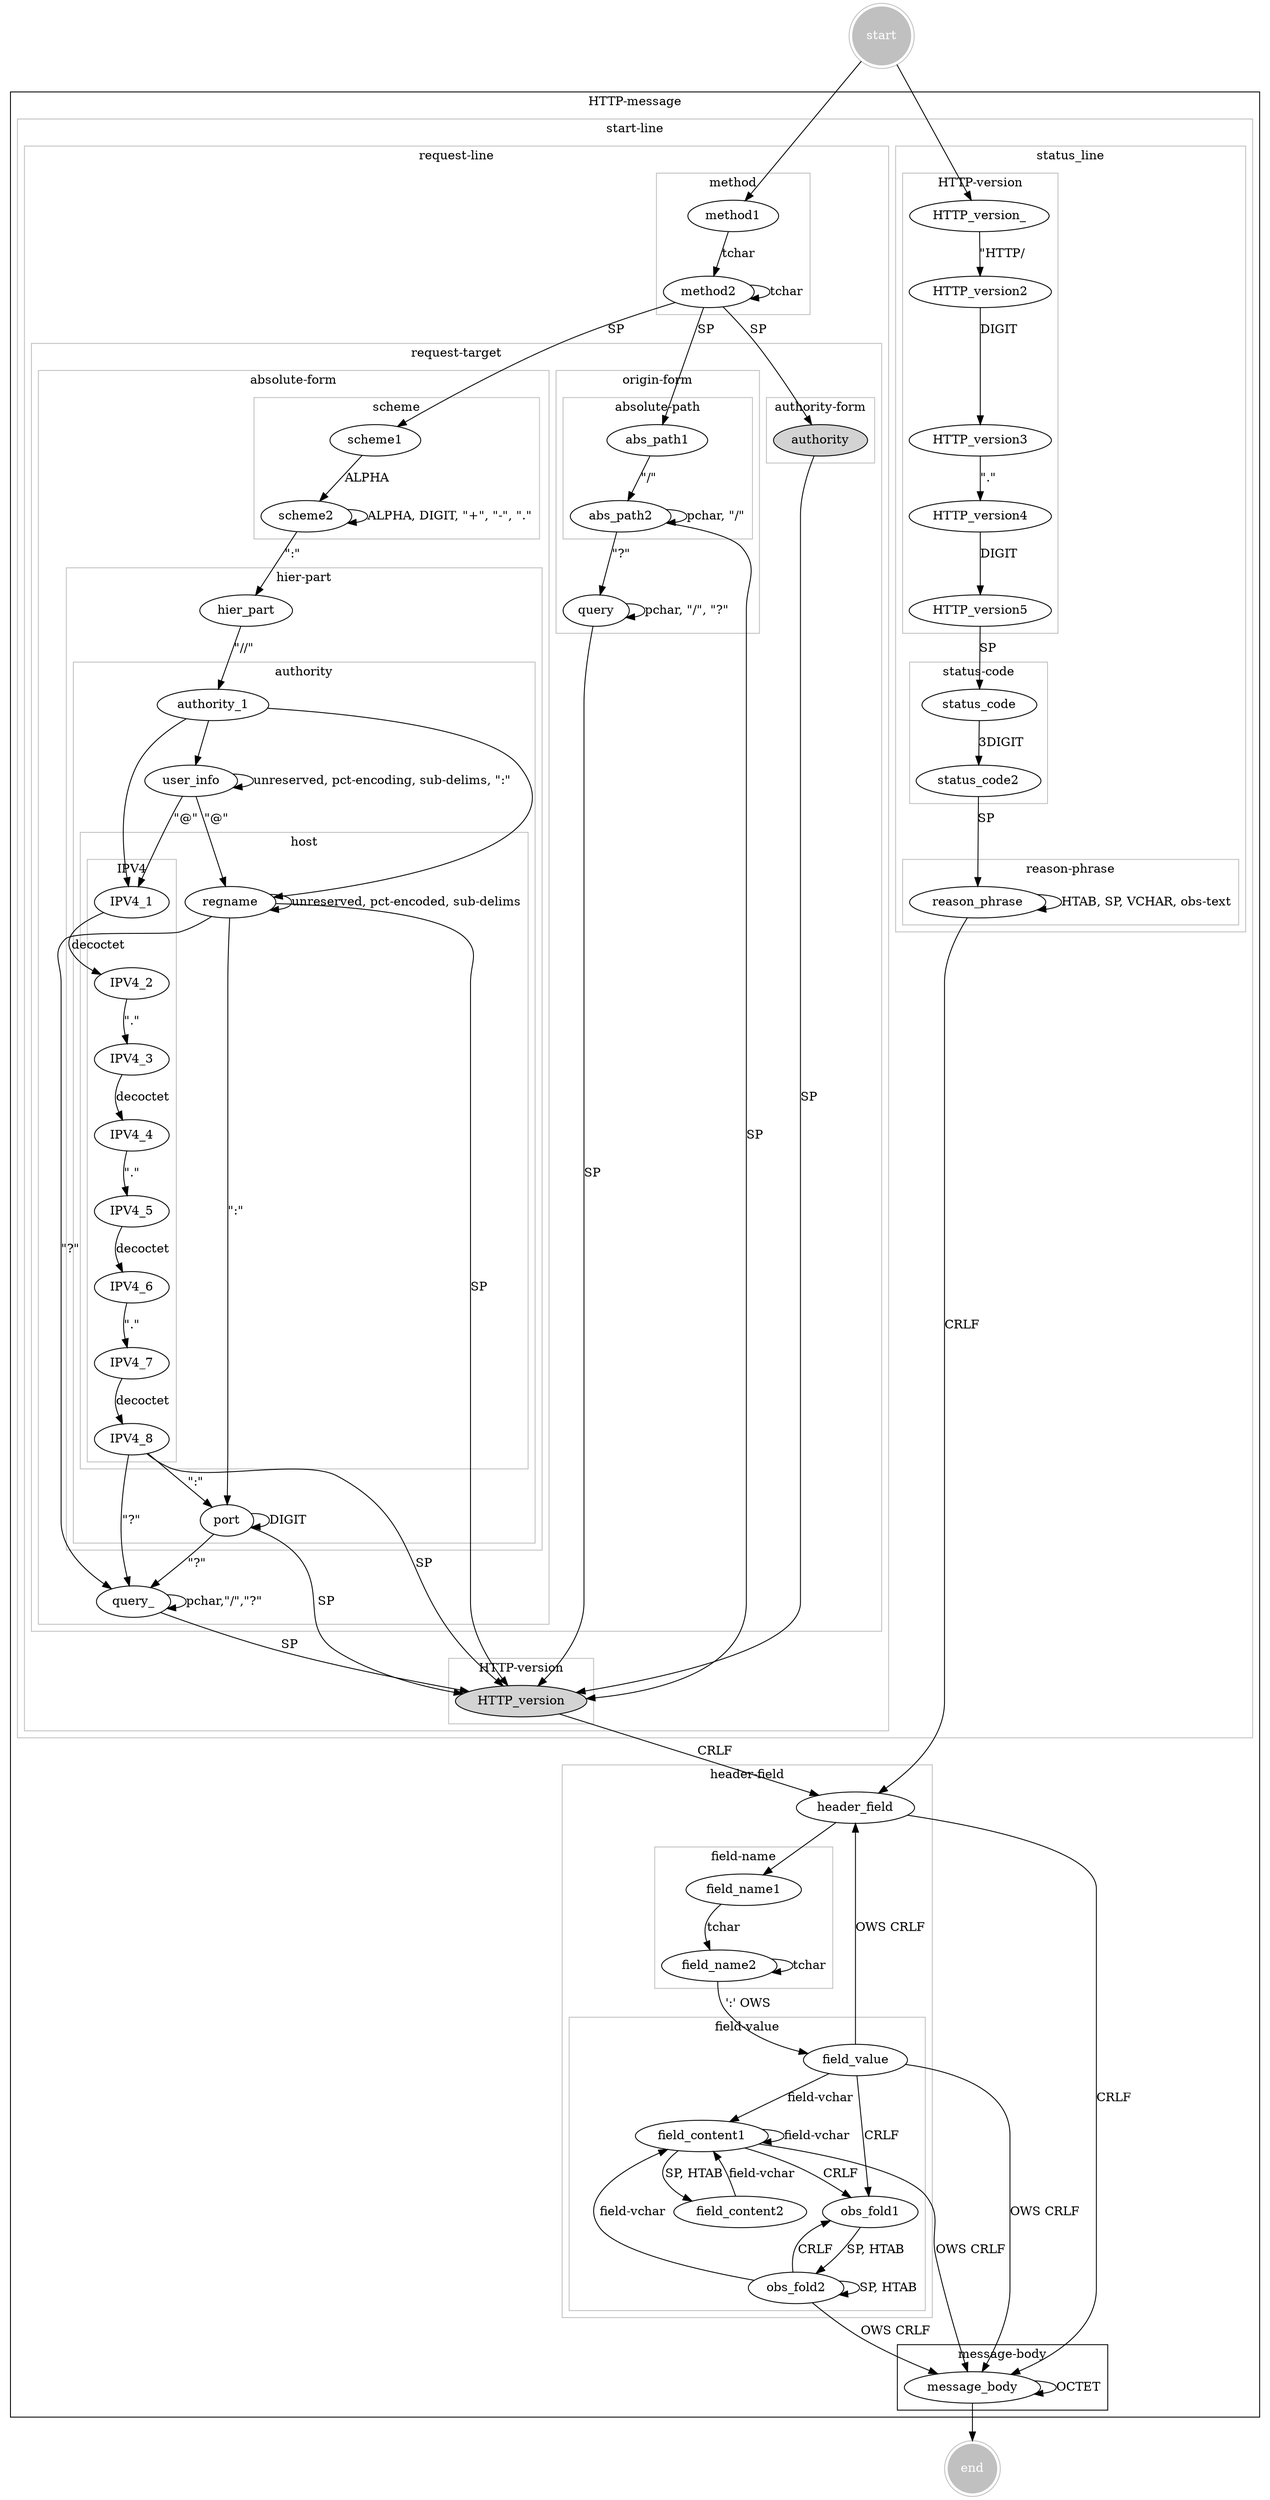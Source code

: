 digraph G {
	graph [compound=true];
	subgraph cluster_http_message {
		label = "HTTP-message";
		color=black;
		subgraph cluster_start_line {
			color=grey;
			label = "start-line";
			subgraph cluster_request_line {
				label = "request-line";
				subgraph cluster_method {
					label = "method";
					method1 -> method2 [label="tchar"]
					method2 -> method2 [label="tchar"]
				}
				subgraph cluster_request_target {
					label = "request-target";
					subgraph cluster_origin_form {
						label = "origin-form";
						subgraph cluster_absolute_path {
							label = "absolute-path";
							abs_path1 -> abs_path2 [label="\"/\""]
							abs_path2 -> abs_path2 [label="pchar, \"/\""];
						}
						query -> query [label="pchar, \"/\", \"?\""]
					}
					subgraph cluster_absolute_form {
						label = "absolute-form";
						subgraph cluster_scheme {
							label = "scheme";
							scheme1 -> scheme2 [label="ALPHA"];
							scheme2 -> scheme2 [label="ALPHA, DIGIT, \"+\", \"-\", \".\""];
						}
						subgraph cluster_hier_part {
							label="hier-part"
							hier_part
							subgraph cluster_authority {
								label="authority"
								authority_1 -> user_info
								user_info -> user_info [label="unreserved, pct-encoding, sub-delims, \":\""]
								subgraph cluster_host {
									label="host"
									subgraph cluster_ipv4 {
										label="IPV4"
										IPV4_1 -> IPV4_2 [label="decoctet"]
										IPV4_2 -> IPV4_3 [label="\".\""]
										IPV4_3 -> IPV4_4 [label="decoctet"]
										IPV4_4 -> IPV4_5 [label="\".\""]
										IPV4_5 -> IPV4_6 [label="decoctet"]
										IPV4_6 -> IPV4_7 [label="\".\""]
										IPV4_7 -> IPV4_8 [label="decoctet"]
									}
									regname -> regname [label="unreserved, pct-encoded, sub-delims"]
								}
								port -> port [label="DIGIT"]
								regname -> port [label="\":\""]
								IPV4_8 -> port [label="\":\""]
								user_info -> IPV4_1 [label="\"@\""]
								user_info -> regname [label="\"@\""]
								authority_1 -> IPV4_1
								authority_1 -> regname
							}
							scheme2 ->hier_part [label="\":\""];
							hier_part -> authority_1 [label="\"//\""]
						}
						query_ -> query_ [label="pchar,\"/\",\"?\""]
						port -> query_ [label="\"?\""]
						IPV4_8 -> query_ [label="\"?\""]
						regname -> query_ [label="\"?\""]
					}
					subgraph cluster_authority_form {
						label = "authority-form";
						authority [style="filled"];
					}
					subgraph cluster_asterisk_form {
						label = "asterisk-form";
					}
				}
				subgraph cluster_HTTP_version {
					label = "HTTP-version";
					HTTP_version [style=filled];		
				}
			}
			subgraph cluster_status_line {
				label = "status_line";
				subgraph cluster_HTTP_version_ {
					label = "HTTP-version";
					HTTP_version_  -> HTTP_version2 [label="\"HTTP\/"]
					HTTP_version2 -> HTTP_version3 [label="DIGIT"]
					HTTP_version3 -> HTTP_version4 [label="\".\""]
					HTTP_version4 -> HTTP_version5 [label="DIGIT"]	
				}
				subgraph cluster_status_code {
					status_code -> status_code2 [label="3DIGIT"]
					label = "status-code";
				}
				subgraph cluster_reason_phrase {
					reason_phrase -> reason_phrase [label="HTAB, SP, VCHAR, obs-text"]
					label = "reason-phrase";
				}
			}
		}
		subgraph cluster_header_field {
			color=grey;
			header_field;
			label = "header-field";
			subgraph cluster_field_name {
				label="field-name"
				field_name1 -> field_name2 [label="tchar"]
				field_name2 -> field_name2 [label="tchar"]
			}
			subgraph cluster_field_value {
				label="field-value"
				field_value -> field_content1 [label="field-vchar"]
				field_content1 -> field_content2 [label="SP, HTAB"]
				field_content2 ->  field_content1 [label="field-vchar"]
				field_content1 ->  field_content1 [label="field-vchar"]
				field_content1 -> obs_fold1 [label="CRLF"]
				field_value -> obs_fold1 [label="CRLF"]
				obs_fold1 -> obs_fold2 [label="SP, HTAB"]
				obs_fold2 -> obs_fold2 [label="SP, HTAB"]
				obs_fold2 -> field_content1 [label="field-vchar"]
				obs_fold2 -> obs_fold1 [label="CRLF"]
			}
		}
		subgraph cluster_message_body {
			message_body -> message_body [label="OCTET"];
			label = "message-body";
		}
		obs_fold2 -> message_body [label="OWS CRLF"]
		field_value -> message_body [label="OWS CRLF"]
		field_content1 -> message_body [label="OWS CRLF"]
	}
	node [shape=doublecircle color=grey fontcolor=white style=filled]
	start;
	end
	
	start -> method1; 
		method2 -> abs_path1 [label="SP"];
		abs_path2 -> query [label= "\"?\""];
		method2 -> scheme1 [label="SP"];
		method2 -> authority [label="SP"];
		query -> HTTP_version [label=SP];
		abs_path2 -> HTTP_version [label="SP"];
		authority -> HTTP_version [label="SP"];
		query_ -> HTTP_version [label="SP"];
		port -> HTTP_version [label="SP"];
		IPV4_8 -> HTTP_version [label="SP"];
		regname -> HTTP_version [label="SP"];
		HTTP_version -> header_field [label="CRLF"]
	start -> HTTP_version_;
		HTTP_version5 -> status_code [label="SP"];
		status_code2 -> reason_phrase [label="SP"];
		reason_phrase -> header_field [label="CRLF"]
	header_field -> field_name1
	field_name2 -> field_value [label="':' OWS"]
	field_value -> header_field [label="OWS CRLF"]
	header_field -> message_body [label="CRLF"]
	message_body -> end;
}